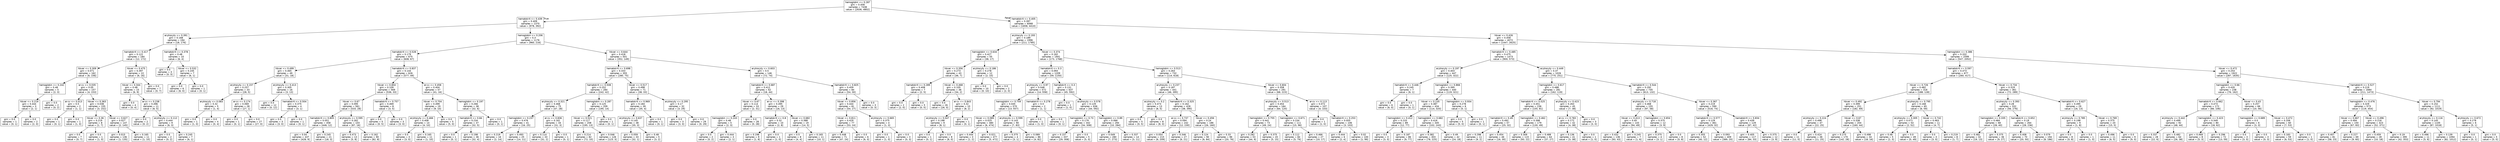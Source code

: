 digraph Tree {
node [shape=box, fontname="helvetica"] ;
edge [fontname="helvetica"] ;
0 [label="hemoglobin <= 0.287\ngini = 0.458\nsamples = 7438\nvalue = [2636, 4802]"] ;
1 [label="hematokrit <= 0.439\ngini = 0.409\nsamples = 1370\nvalue = [978, 392]"] ;
0 -> 1 [labeldistance=2.5, labelangle=45, headlabel="True"] ;
2 [label="erytrocyty <= 0.391\ngini = 0.168\nsamples = 194\nvalue = [18, 176]"] ;
1 -> 2 ;
3 [label="hematokrit <= 0.417\ngini = 0.122\nsamples = 184\nvalue = [12, 172]"] ;
2 -> 3 ;
4 [label="hbver <= 0.309\ngini = 0.071\nsamples = 162\nvalue = [6, 156]"] ;
3 -> 4 ;
5 [label="hemoglobin <= 0.242\ngini = 0.48\nsamples = 5\nvalue = [2, 3]"] ;
4 -> 5 ;
6 [label="hbver <= 0.219\ngini = 0.444\nsamples = 3\nvalue = [2, 1]"] ;
5 -> 6 ;
7 [label="gini = 0.0\nsamples = 1\nvalue = [0, 1]"] ;
6 -> 7 ;
8 [label="gini = 0.0\nsamples = 2\nvalue = [2, 0]"] ;
6 -> 8 ;
9 [label="gini = 0.0\nsamples = 2\nvalue = [0, 2]"] ;
5 -> 9 ;
10 [label="er-cv <= 0.035\ngini = 0.05\nsamples = 157\nvalue = [4, 153]"] ;
4 -> 10 ;
11 [label="er-cv <= 0.013\ngini = 0.5\nsamples = 2\nvalue = [1, 1]"] ;
10 -> 11 ;
12 [label="gini = 0.0\nsamples = 1\nvalue = [0, 1]"] ;
11 -> 12 ;
13 [label="gini = 0.0\nsamples = 1\nvalue = [1, 0]"] ;
11 -> 13 ;
14 [label="hbver <= 0.363\ngini = 0.038\nsamples = 155\nvalue = [3, 152]"] ;
10 -> 14 ;
15 [label="hbver <= 0.36\ngini = 0.219\nsamples = 8\nvalue = [1, 7]"] ;
14 -> 15 ;
16 [label="gini = 0.0\nsamples = 7\nvalue = [0, 7]"] ;
15 -> 16 ;
17 [label="gini = 0.0\nsamples = 1\nvalue = [1, 0]"] ;
15 -> 17 ;
18 [label="hbver <= 0.627\ngini = 0.027\nsamples = 147\nvalue = [2, 145]"] ;
14 -> 18 ;
19 [label="gini = 0.015\nsamples = 136\nvalue = [1, 135]"] ;
18 -> 19 ;
20 [label="gini = 0.165\nsamples = 11\nvalue = [1, 10]"] ;
18 -> 20 ;
21 [label="hbver <= 0.475\ngini = 0.397\nsamples = 22\nvalue = [6, 16]"] ;
3 -> 21 ;
22 [label="hbver <= 0.344\ngini = 0.48\nsamples = 15\nvalue = [6, 9]"] ;
21 -> 22 ;
23 [label="gini = 0.0\nsamples = 4\nvalue = [0, 4]"] ;
22 -> 23 ;
24 [label="er-cv <= 0.238\ngini = 0.496\nsamples = 11\nvalue = [6, 5]"] ;
22 -> 24 ;
25 [label="gini = 0.0\nsamples = 2\nvalue = [0, 2]"] ;
24 -> 25 ;
26 [label="erytrocyty <= 0.112\ngini = 0.444\nsamples = 9\nvalue = [6, 3]"] ;
24 -> 26 ;
27 [label="gini = 0.0\nsamples = 2\nvalue = [0, 2]"] ;
26 -> 27 ;
28 [label="gini = 0.245\nsamples = 7\nvalue = [6, 1]"] ;
26 -> 28 ;
29 [label="gini = 0.0\nsamples = 7\nvalue = [0, 7]"] ;
21 -> 29 ;
30 [label="hematokrit <= 0.378\ngini = 0.48\nsamples = 10\nvalue = [6, 4]"] ;
2 -> 30 ;
31 [label="gini = 0.0\nsamples = 3\nvalue = [0, 3]"] ;
30 -> 31 ;
32 [label="hbver <= 0.532\ngini = 0.245\nsamples = 7\nvalue = [6, 1]"] ;
30 -> 32 ;
33 [label="gini = 0.0\nsamples = 6\nvalue = [6, 0]"] ;
32 -> 33 ;
34 [label="gini = 0.0\nsamples = 1\nvalue = [0, 1]"] ;
32 -> 34 ;
35 [label="hemoglobin <= 0.206\ngini = 0.3\nsamples = 1176\nvalue = [960, 216]"] ;
1 -> 35 ;
36 [label="hematokrit <= 0.528\ngini = 0.179\nsamples = 675\nvalue = [608, 67]"] ;
35 -> 36 ;
37 [label="hbver <= 0.499\ngini = 0.465\nsamples = 49\nvalue = [31, 18]"] ;
36 -> 37 ;
38 [label="erytrocyty <= 0.157\ngini = 0.257\nsamples = 33\nvalue = [28, 5]"] ;
37 -> 38 ;
39 [label="erytrocyty <= 0.083\ngini = 0.32\nsamples = 5\nvalue = [1, 4]"] ;
38 -> 39 ;
40 [label="gini = 0.0\nsamples = 1\nvalue = [1, 0]"] ;
39 -> 40 ;
41 [label="gini = 0.0\nsamples = 4\nvalue = [0, 4]"] ;
39 -> 41 ;
42 [label="er-cv <= 0.174\ngini = 0.069\nsamples = 28\nvalue = [27, 1]"] ;
38 -> 42 ;
43 [label="gini = 0.0\nsamples = 1\nvalue = [0, 1]"] ;
42 -> 43 ;
44 [label="gini = 0.0\nsamples = 27\nvalue = [27, 0]"] ;
42 -> 44 ;
45 [label="erytrocyty <= 0.413\ngini = 0.305\nsamples = 16\nvalue = [3, 13]"] ;
37 -> 45 ;
46 [label="gini = 0.0\nsamples = 12\nvalue = [0, 12]"] ;
45 -> 46 ;
47 [label="hematokrit <= 0.504\ngini = 0.375\nsamples = 4\nvalue = [3, 1]"] ;
45 -> 47 ;
48 [label="gini = 0.0\nsamples = 3\nvalue = [3, 0]"] ;
47 -> 48 ;
49 [label="gini = 0.0\nsamples = 1\nvalue = [0, 1]"] ;
47 -> 49 ;
50 [label="hematokrit <= 0.837\ngini = 0.144\nsamples = 626\nvalue = [577, 49]"] ;
36 -> 50 ;
51 [label="hbver <= 0.804\ngini = 0.109\nsamples = 569\nvalue = [536, 33]"] ;
50 -> 51 ;
52 [label="hbver <= 0.67\ngini = 0.095\nsamples = 561\nvalue = [533, 28]"] ;
51 -> 52 ;
53 [label="hematokrit <= 0.805\ngini = 0.051\nsamples = 458\nvalue = [446, 12]"] ;
52 -> 53 ;
54 [label="gini = 0.04\nsamples = 437\nvalue = [428, 9]"] ;
53 -> 54 ;
55 [label="gini = 0.245\nsamples = 21\nvalue = [18, 3]"] ;
53 -> 55 ;
56 [label="erytrocyty <= 0.595\ngini = 0.262\nsamples = 103\nvalue = [87, 16]"] ;
52 -> 56 ;
57 [label="gini = 0.473\nsamples = 13\nvalue = [5, 8]"] ;
56 -> 57 ;
58 [label="gini = 0.162\nsamples = 90\nvalue = [82, 8]"] ;
56 -> 58 ;
59 [label="hematokrit <= 0.757\ngini = 0.469\nsamples = 8\nvalue = [3, 5]"] ;
51 -> 59 ;
60 [label="gini = 0.0\nsamples = 5\nvalue = [0, 5]"] ;
59 -> 60 ;
61 [label="gini = 0.0\nsamples = 3\nvalue = [3, 0]"] ;
59 -> 61 ;
62 [label="er-cv <= 0.458\ngini = 0.404\nsamples = 57\nvalue = [41, 16]"] ;
50 -> 62 ;
63 [label="hbver <= 0.704\ngini = 0.499\nsamples = 19\nvalue = [9, 10]"] ;
62 -> 63 ;
64 [label="erytrocyty <= 0.466\ngini = 0.408\nsamples = 14\nvalue = [4, 10]"] ;
63 -> 64 ;
65 [label="gini = 0.0\nsamples = 3\nvalue = [3, 0]"] ;
64 -> 65 ;
66 [label="gini = 0.165\nsamples = 11\nvalue = [1, 10]"] ;
64 -> 66 ;
67 [label="gini = 0.0\nsamples = 5\nvalue = [5, 0]"] ;
63 -> 67 ;
68 [label="hemoglobin <= 0.197\ngini = 0.266\nsamples = 38\nvalue = [32, 6]"] ;
62 -> 68 ;
69 [label="hematokrit <= 0.84\ngini = 0.234\nsamples = 37\nvalue = [32, 5]"] ;
68 -> 69 ;
70 [label="gini = 0.0\nsamples = 1\nvalue = [0, 1]"] ;
69 -> 70 ;
71 [label="gini = 0.198\nsamples = 36\nvalue = [32, 4]"] ;
69 -> 71 ;
72 [label="gini = 0.0\nsamples = 1\nvalue = [0, 1]"] ;
68 -> 72 ;
73 [label="hbver <= 0.644\ngini = 0.418\nsamples = 501\nvalue = [352, 149]"] ;
35 -> 73 ;
74 [label="hematokrit <= 0.698\ngini = 0.333\nsamples = 355\nvalue = [280, 75]"] ;
73 -> 74 ;
75 [label="hematokrit <= 0.508\ngini = 0.252\nsamples = 284\nvalue = [242, 42]"] ;
74 -> 75 ;
76 [label="erytrocyty <= 0.321\ngini = 0.468\nsamples = 75\nvalue = [47, 28]"] ;
75 -> 76 ;
77 [label="hemoglobin <= 0.237\ngini = 0.476\nsamples = 41\nvalue = [16, 25]"] ;
76 -> 77 ;
78 [label="gini = 0.219\nsamples = 16\nvalue = [2, 14]"] ;
77 -> 78 ;
79 [label="gini = 0.493\nsamples = 25\nvalue = [14, 11]"] ;
77 -> 79 ;
80 [label="er-cv <= 0.836\ngini = 0.161\nsamples = 34\nvalue = [31, 3]"] ;
76 -> 80 ;
81 [label="gini = 0.114\nsamples = 33\nvalue = [31, 2]"] ;
80 -> 81 ;
82 [label="gini = 0.0\nsamples = 1\nvalue = [0, 1]"] ;
80 -> 82 ;
83 [label="hemoglobin <= 0.287\ngini = 0.125\nsamples = 209\nvalue = [195, 14]"] ;
75 -> 83 ;
84 [label="hbver <= 0.521\ngini = 0.117\nsamples = 208\nvalue = [195, 13]"] ;
83 -> 84 ;
85 [label="gini = 0.214\nsamples = 82\nvalue = [72, 10]"] ;
84 -> 85 ;
86 [label="gini = 0.046\nsamples = 126\nvalue = [123, 3]"] ;
84 -> 86 ;
87 [label="gini = 0.0\nsamples = 1\nvalue = [0, 1]"] ;
83 -> 87 ;
88 [label="hbver <= 0.517\ngini = 0.498\nsamples = 71\nvalue = [38, 33]"] ;
74 -> 88 ;
89 [label="hematokrit <= 0.969\ngini = 0.184\nsamples = 39\nvalue = [35, 4]"] ;
88 -> 89 ;
90 [label="erytrocyty <= 0.637\ngini = 0.145\nsamples = 38\nvalue = [35, 3]"] ;
89 -> 90 ;
91 [label="gini = 0.059\nsamples = 33\nvalue = [32, 1]"] ;
90 -> 91 ;
92 [label="gini = 0.48\nsamples = 5\nvalue = [3, 2]"] ;
90 -> 92 ;
93 [label="gini = 0.0\nsamples = 1\nvalue = [0, 1]"] ;
89 -> 93 ;
94 [label="erytrocyty <= 0.295\ngini = 0.17\nsamples = 32\nvalue = [3, 29]"] ;
88 -> 94 ;
95 [label="gini = 0.0\nsamples = 3\nvalue = [3, 0]"] ;
94 -> 95 ;
96 [label="gini = 0.0\nsamples = 29\nvalue = [0, 29]"] ;
94 -> 96 ;
97 [label="erytrocyty <= 0.603\ngini = 0.5\nsamples = 146\nvalue = [72, 74]"] ;
73 -> 97 ;
98 [label="hematokrit <= 0.687\ngini = 0.412\nsamples = 62\nvalue = [18, 44]"] ;
97 -> 98 ;
99 [label="hbver <= 0.67\ngini = 0.114\nsamples = 33\nvalue = [2, 31]"] ;
98 -> 99 ;
100 [label="hemoglobin <= 0.243\ngini = 0.48\nsamples = 5\nvalue = [2, 3]"] ;
99 -> 100 ;
101 [label="gini = 0.0\nsamples = 2\nvalue = [0, 2]"] ;
100 -> 101 ;
102 [label="gini = 0.444\nsamples = 3\nvalue = [2, 1]"] ;
100 -> 102 ;
103 [label="gini = 0.0\nsamples = 28\nvalue = [0, 28]"] ;
99 -> 103 ;
104 [label="er-cv <= 0.398\ngini = 0.495\nsamples = 29\nvalue = [16, 13]"] ;
98 -> 104 ;
105 [label="hematokrit <= 0.8\ngini = 0.32\nsamples = 10\nvalue = [2, 8]"] ;
104 -> 105 ;
106 [label="gini = 0.198\nsamples = 9\nvalue = [1, 8]"] ;
105 -> 106 ;
107 [label="gini = 0.0\nsamples = 1\nvalue = [1, 0]"] ;
105 -> 107 ;
108 [label="hbver <= 0.682\ngini = 0.388\nsamples = 19\nvalue = [14, 5]"] ;
104 -> 108 ;
109 [label="gini = 0.5\nsamples = 8\nvalue = [4, 4]"] ;
108 -> 109 ;
110 [label="gini = 0.165\nsamples = 11\nvalue = [10, 1]"] ;
108 -> 110 ;
111 [label="hematokrit <= 0.825\ngini = 0.459\nsamples = 84\nvalue = [54, 30]"] ;
97 -> 111 ;
112 [label="hbver <= 0.856\ngini = 0.444\nsamples = 81\nvalue = [54, 27]"] ;
111 -> 112 ;
113 [label="hbver <= 0.811\ngini = 0.429\nsamples = 77\nvalue = [53, 24]"] ;
112 -> 113 ;
114 [label="gini = 0.448\nsamples = 71\nvalue = [47, 24]"] ;
113 -> 114 ;
115 [label="gini = 0.0\nsamples = 6\nvalue = [6, 0]"] ;
113 -> 115 ;
116 [label="erytrocyty <= 0.665\ngini = 0.375\nsamples = 4\nvalue = [1, 3]"] ;
112 -> 116 ;
117 [label="gini = 0.0\nsamples = 1\nvalue = [1, 0]"] ;
116 -> 117 ;
118 [label="gini = 0.0\nsamples = 3\nvalue = [0, 3]"] ;
116 -> 118 ;
119 [label="gini = 0.0\nsamples = 3\nvalue = [0, 3]"] ;
111 -> 119 ;
120 [label="hematokrit <= 0.405\ngini = 0.397\nsamples = 6068\nvalue = [1658, 4410]"] ;
0 -> 120 [labeldistance=2.5, labelangle=-45, headlabel="False"] ;
121 [label="erytrocyty <= 0.193\ngini = 0.189\nsamples = 1996\nvalue = [211, 1785]"] ;
120 -> 121 ;
122 [label="hemoglobin <= 0.634\ngini = 0.427\nsamples = 55\nvalue = [38, 17]"] ;
121 -> 122 ;
123 [label="hbver <= 0.356\ngini = 0.273\nsamples = 43\nvalue = [36, 7]"] ;
122 -> 123 ;
124 [label="hematokrit <= 0.289\ngini = 0.408\nsamples = 7\nvalue = [2, 5]"] ;
123 -> 124 ;
125 [label="gini = 0.0\nsamples = 2\nvalue = [2, 0]"] ;
124 -> 125 ;
126 [label="gini = 0.0\nsamples = 5\nvalue = [0, 5]"] ;
124 -> 126 ;
127 [label="hbver <= 0.468\ngini = 0.105\nsamples = 36\nvalue = [34, 2]"] ;
123 -> 127 ;
128 [label="gini = 0.0\nsamples = 26\nvalue = [26, 0]"] ;
127 -> 128 ;
129 [label="er-cv <= 0.843\ngini = 0.32\nsamples = 10\nvalue = [8, 2]"] ;
127 -> 129 ;
130 [label="erytrocyty <= 0.047\ngini = 0.198\nsamples = 9\nvalue = [8, 1]"] ;
129 -> 130 ;
131 [label="gini = 0.0\nsamples = 1\nvalue = [0, 1]"] ;
130 -> 131 ;
132 [label="gini = 0.0\nsamples = 8\nvalue = [8, 0]"] ;
130 -> 132 ;
133 [label="gini = 0.0\nsamples = 1\nvalue = [0, 1]"] ;
129 -> 133 ;
134 [label="erytrocyty <= 0.186\ngini = 0.278\nsamples = 12\nvalue = [2, 10]"] ;
122 -> 134 ;
135 [label="gini = 0.0\nsamples = 10\nvalue = [0, 10]"] ;
134 -> 135 ;
136 [label="gini = 0.0\nsamples = 2\nvalue = [2, 0]"] ;
134 -> 136 ;
137 [label="hbver <= 0.374\ngini = 0.162\nsamples = 1941\nvalue = [173, 1768]"] ;
121 -> 137 ;
138 [label="hematokrit <= 0.3\ngini = 0.093\nsamples = 1209\nvalue = [59, 1150]"] ;
137 -> 138 ;
139 [label="erytrocyty <= 0.97\ngini = 0.048\nsamples = 572\nvalue = [14, 558]"] ;
138 -> 139 ;
140 [label="hemoglobin <= 0.759\ngini = 0.045\nsamples = 570\nvalue = [13, 557]"] ;
139 -> 140 ;
141 [label="hbver <= 0.089\ngini = 0.025\nsamples = 480\nvalue = [6, 474]"] ;
140 -> 141 ;
142 [label="gini = 0.444\nsamples = 3\nvalue = [1, 2]"] ;
141 -> 142 ;
143 [label="gini = 0.021\nsamples = 477\nvalue = [5, 472]"] ;
141 -> 143 ;
144 [label="erytrocyty <= 0.599\ngini = 0.143\nsamples = 90\nvalue = [7, 83]"] ;
140 -> 144 ;
145 [label="gini = 0.375\nsamples = 4\nvalue = [3, 1]"] ;
144 -> 145 ;
146 [label="gini = 0.089\nsamples = 86\nvalue = [4, 82]"] ;
144 -> 146 ;
147 [label="hematokrit <= 0.278\ngini = 0.5\nsamples = 2\nvalue = [1, 1]"] ;
139 -> 147 ;
148 [label="gini = 0.0\nsamples = 1\nvalue = [1, 0]"] ;
147 -> 148 ;
149 [label="gini = 0.0\nsamples = 1\nvalue = [0, 1]"] ;
147 -> 149 ;
150 [label="hematokrit <= 0.3\ngini = 0.131\nsamples = 637\nvalue = [45, 592]"] ;
138 -> 150 ;
151 [label="gini = 0.0\nsamples = 1\nvalue = [1, 0]"] ;
150 -> 151 ;
152 [label="erytrocyty <= 0.578\ngini = 0.129\nsamples = 636\nvalue = [44, 592]"] ;
150 -> 152 ;
153 [label="hemoglobin <= 0.73\ngini = 0.179\nsamples = 342\nvalue = [34, 308]"] ;
152 -> 153 ;
154 [label="gini = 0.157\nsamples = 337\nvalue = [29, 308]"] ;
153 -> 154 ;
155 [label="gini = 0.0\nsamples = 5\nvalue = [5, 0]"] ;
153 -> 155 ;
156 [label="hemoglobin <= 0.89\ngini = 0.066\nsamples = 294\nvalue = [10, 284]"] ;
152 -> 156 ;
157 [label="gini = 0.049\nsamples = 280\nvalue = [7, 273]"] ;
156 -> 157 ;
158 [label="gini = 0.337\nsamples = 14\nvalue = [3, 11]"] ;
156 -> 158 ;
159 [label="hemoglobin <= 0.513\ngini = 0.263\nsamples = 732\nvalue = [114, 618]"] ;
137 -> 159 ;
160 [label="erytrocyty <= 0.237\ngini = 0.187\nsamples = 441\nvalue = [46, 395]"] ;
159 -> 160 ;
161 [label="erytrocyty <= 0.2\ngini = 0.473\nsamples = 13\nvalue = [8, 5]"] ;
160 -> 161 ;
162 [label="gini = 0.0\nsamples = 5\nvalue = [0, 5]"] ;
161 -> 162 ;
163 [label="gini = 0.0\nsamples = 8\nvalue = [8, 0]"] ;
161 -> 163 ;
164 [label="hematokrit <= 0.325\ngini = 0.162\nsamples = 428\nvalue = [38, 390]"] ;
160 -> 164 ;
165 [label="er-cv <= 0.737\ngini = 0.094\nsamples = 242\nvalue = [12, 230]"] ;
164 -> 165 ;
166 [label="gini = 0.054\nsamples = 215\nvalue = [6, 209]"] ;
165 -> 166 ;
167 [label="gini = 0.346\nsamples = 27\nvalue = [6, 21]"] ;
165 -> 167 ;
168 [label="hbver <= 0.456\ngini = 0.24\nsamples = 186\nvalue = [26, 160]"] ;
164 -> 168 ;
169 [label="gini = 0.124\nsamples = 90\nvalue = [6, 84]"] ;
168 -> 169 ;
170 [label="gini = 0.33\nsamples = 96\nvalue = [20, 76]"] ;
168 -> 170 ;
171 [label="hbver <= 0.604\ngini = 0.358\nsamples = 291\nvalue = [68, 223]"] ;
159 -> 171 ;
172 [label="erytrocyty <= 0.513\ngini = 0.454\nsamples = 184\nvalue = [64, 120]"] ;
171 -> 172 ;
173 [label="hemoglobin <= 0.755\ngini = 0.441\nsamples = 73\nvalue = [49, 24]"] ;
172 -> 173 ;
174 [label="gini = 0.282\nsamples = 53\nvalue = [44, 9]"] ;
173 -> 174 ;
175 [label="gini = 0.375\nsamples = 20\nvalue = [5, 15]"] ;
173 -> 175 ;
176 [label="hemoglobin <= 0.671\ngini = 0.234\nsamples = 111\nvalue = [15, 96]"] ;
172 -> 176 ;
177 [label="gini = 0.112\nsamples = 84\nvalue = [5, 79]"] ;
176 -> 177 ;
178 [label="gini = 0.466\nsamples = 27\nvalue = [10, 17]"] ;
176 -> 178 ;
179 [label="er-cv <= 0.113\ngini = 0.072\nsamples = 107\nvalue = [4, 103]"] ;
171 -> 179 ;
180 [label="gini = 0.0\nsamples = 1\nvalue = [1, 0]"] ;
179 -> 180 ;
181 [label="hematokrit <= 0.253\ngini = 0.055\nsamples = 106\nvalue = [3, 103]"] ;
179 -> 181 ;
182 [label="gini = 0.444\nsamples = 6\nvalue = [2, 4]"] ;
181 -> 182 ;
183 [label="gini = 0.02\nsamples = 100\nvalue = [1, 99]"] ;
181 -> 183 ;
184 [label="hbver <= 0.426\ngini = 0.458\nsamples = 4072\nvalue = [1447, 2625]"] ;
120 -> 184 ;
185 [label="hematokrit <= 0.485\ngini = 0.475\nsamples = 1473\nvalue = [900, 573]"] ;
184 -> 185 ;
186 [label="erytrocyty <= 0.197\ngini = 0.403\nsamples = 447\nvalue = [125, 322]"] ;
185 -> 186 ;
187 [label="hematokrit <= 0.446\ngini = 0.245\nsamples = 7\nvalue = [6, 1]"] ;
186 -> 187 ;
188 [label="gini = 0.0\nsamples = 6\nvalue = [6, 0]"] ;
187 -> 188 ;
189 [label="gini = 0.0\nsamples = 1\nvalue = [0, 1]"] ;
187 -> 189 ;
190 [label="hemoglobin <= 0.866\ngini = 0.395\nsamples = 440\nvalue = [119, 321]"] ;
186 -> 190 ;
191 [label="hbver <= 0.235\ngini = 0.387\nsamples = 434\nvalue = [114, 320]"] ;
190 -> 191 ;
192 [label="hemoglobin <= 0.412\ngini = 0.233\nsamples = 89\nvalue = [12, 77]"] ;
191 -> 192 ;
193 [label="gini = 0.0\nsamples = 3\nvalue = [3, 0]"] ;
192 -> 193 ;
194 [label="gini = 0.187\nsamples = 86\nvalue = [9, 77]"] ;
192 -> 194 ;
195 [label="hemoglobin <= 0.682\ngini = 0.416\nsamples = 345\nvalue = [102, 243]"] ;
191 -> 195 ;
196 [label="gini = 0.382\nsamples = 303\nvalue = [78, 225]"] ;
195 -> 196 ;
197 [label="gini = 0.49\nsamples = 42\nvalue = [24, 18]"] ;
195 -> 197 ;
198 [label="hemoglobin <= 0.934\ngini = 0.278\nsamples = 6\nvalue = [5, 1]"] ;
190 -> 198 ;
199 [label="gini = 0.0\nsamples = 5\nvalue = [5, 0]"] ;
198 -> 199 ;
200 [label="gini = 0.0\nsamples = 1\nvalue = [0, 1]"] ;
198 -> 200 ;
201 [label="erytrocyty <= 0.449\ngini = 0.37\nsamples = 1026\nvalue = [775, 251]"] ;
185 -> 201 ;
202 [label="hemoglobin <= 0.617\ngini = 0.488\nsamples = 281\nvalue = [162, 119]"] ;
201 -> 202 ;
203 [label="hematokrit <= 0.525\ngini = 0.451\nsamples = 236\nvalue = [155, 81]"] ;
202 -> 203 ;
204 [label="hematokrit <= 0.49\ngini = 0.492\nsamples = 57\nvalue = [25, 32]"] ;
203 -> 204 ;
205 [label="gini = 0.298\nsamples = 11\nvalue = [9, 2]"] ;
204 -> 205 ;
206 [label="gini = 0.454\nsamples = 46\nvalue = [16, 30]"] ;
204 -> 206 ;
207 [label="hemoglobin <= 0.462\ngini = 0.398\nsamples = 179\nvalue = [130, 49]"] ;
203 -> 207 ;
208 [label="gini = 0.309\nsamples = 115\nvalue = [93, 22]"] ;
207 -> 208 ;
209 [label="gini = 0.488\nsamples = 64\nvalue = [37, 27]"] ;
207 -> 209 ;
210 [label="erytrocyty <= 0.423\ngini = 0.263\nsamples = 45\nvalue = [7, 38]"] ;
202 -> 210 ;
211 [label="er-cv <= 0.783\ngini = 0.172\nsamples = 42\nvalue = [4, 38]"] ;
210 -> 211 ;
212 [label="gini = 0.136\nsamples = 41\nvalue = [3, 38]"] ;
211 -> 212 ;
213 [label="gini = 0.0\nsamples = 1\nvalue = [1, 0]"] ;
211 -> 213 ;
214 [label="gini = 0.0\nsamples = 3\nvalue = [3, 0]"] ;
210 -> 214 ;
215 [label="hematokrit <= 0.544\ngini = 0.292\nsamples = 745\nvalue = [613, 132]"] ;
201 -> 215 ;
216 [label="erytrocyty <= 0.718\ngini = 0.468\nsamples = 155\nvalue = [97, 58]"] ;
215 -> 216 ;
217 [label="hbver <= 0.413\ngini = 0.45\nsamples = 143\nvalue = [94, 49]"] ;
216 -> 217 ;
218 [label="gini = 0.432\nsamples = 136\nvalue = [93, 43]"] ;
217 -> 218 ;
219 [label="gini = 0.245\nsamples = 7\nvalue = [1, 6]"] ;
217 -> 219 ;
220 [label="hemoglobin <= 0.654\ngini = 0.375\nsamples = 12\nvalue = [3, 9]"] ;
216 -> 220 ;
221 [label="gini = 0.375\nsamples = 4\nvalue = [3, 1]"] ;
220 -> 221 ;
222 [label="gini = 0.0\nsamples = 8\nvalue = [0, 8]"] ;
220 -> 222 ;
223 [label="hbver <= 0.367\ngini = 0.219\nsamples = 590\nvalue = [516, 74]"] ;
215 -> 223 ;
224 [label="hematokrit <= 0.577\ngini = 0.129\nsamples = 461\nvalue = [429, 32]"] ;
223 -> 224 ;
225 [label="gini = 0.355\nsamples = 52\nvalue = [40, 12]"] ;
224 -> 225 ;
226 [label="gini = 0.093\nsamples = 409\nvalue = [389, 20]"] ;
224 -> 226 ;
227 [label="hematokrit <= 0.834\ngini = 0.439\nsamples = 129\nvalue = [87, 42]"] ;
223 -> 227 ;
228 [label="gini = 0.405\nsamples = 117\nvalue = [84, 33]"] ;
227 -> 228 ;
229 [label="gini = 0.375\nsamples = 12\nvalue = [3, 9]"] ;
227 -> 229 ;
230 [label="hemoglobin <= 0.386\ngini = 0.332\nsamples = 2599\nvalue = [547, 2052]"] ;
184 -> 230 ;
231 [label="hematokrit <= 0.597\ngini = 0.473\nsamples = 677\nvalue = [260, 417]"] ;
230 -> 231 ;
232 [label="hbver <= 0.726\ngini = 0.482\nsamples = 316\nvalue = [188, 128]"] ;
231 -> 232 ;
233 [label="hbver <= 0.492\ngini = 0.399\nsamples = 251\nvalue = [182, 69]"] ;
232 -> 233 ;
234 [label="erytrocyty <= 0.224\ngini = 0.498\nsamples = 47\nvalue = [22, 25]"] ;
233 -> 234 ;
235 [label="gini = 0.0\nsamples = 11\nvalue = [11, 0]"] ;
234 -> 235 ;
236 [label="gini = 0.424\nsamples = 36\nvalue = [11, 25]"] ;
234 -> 236 ;
237 [label="hbver <= 0.67\ngini = 0.338\nsamples = 204\nvalue = [160, 44]"] ;
233 -> 237 ;
238 [label="gini = 0.275\nsamples = 170\nvalue = [142, 28]"] ;
237 -> 238 ;
239 [label="gini = 0.498\nsamples = 34\nvalue = [18, 16]"] ;
237 -> 239 ;
240 [label="erytrocyty <= 0.795\ngini = 0.168\nsamples = 65\nvalue = [6, 59]"] ;
232 -> 240 ;
241 [label="erytrocyty <= 0.305\ngini = 0.071\nsamples = 54\nvalue = [2, 52]"] ;
240 -> 241 ;
242 [label="gini = 0.48\nsamples = 5\nvalue = [2, 3]"] ;
241 -> 242 ;
243 [label="gini = 0.0\nsamples = 49\nvalue = [0, 49]"] ;
241 -> 243 ;
244 [label="hbver <= 0.742\ngini = 0.463\nsamples = 11\nvalue = [4, 7]"] ;
240 -> 244 ;
245 [label="gini = 0.0\nsamples = 3\nvalue = [3, 0]"] ;
244 -> 245 ;
246 [label="gini = 0.219\nsamples = 8\nvalue = [1, 7]"] ;
244 -> 246 ;
247 [label="hbver <= 0.734\ngini = 0.319\nsamples = 361\nvalue = [72, 289]"] ;
231 -> 247 ;
248 [label="erytrocyty <= 0.393\ngini = 0.28\nsamples = 332\nvalue = [56, 276]"] ;
247 -> 248 ;
249 [label="hemoglobin <= 0.335\ngini = 0.484\nsamples = 68\nvalue = [28, 40]"] ;
248 -> 249 ;
250 [label="gini = 0.482\nsamples = 32\nvalue = [19, 13]"] ;
249 -> 250 ;
251 [label="gini = 0.375\nsamples = 36\nvalue = [9, 27]"] ;
249 -> 251 ;
252 [label="hematokrit <= 0.652\ngini = 0.19\nsamples = 264\nvalue = [28, 236]"] ;
248 -> 252 ;
253 [label="gini = 0.408\nsamples = 70\nvalue = [20, 50]"] ;
252 -> 253 ;
254 [label="gini = 0.079\nsamples = 194\nvalue = [8, 186]"] ;
252 -> 254 ;
255 [label="hematokrit <= 0.627\ngini = 0.495\nsamples = 29\nvalue = [16, 13]"] ;
247 -> 255 ;
256 [label="erytrocyty <= 0.785\ngini = 0.198\nsamples = 9\nvalue = [1, 8]"] ;
255 -> 256 ;
257 [label="gini = 0.0\nsamples = 8\nvalue = [0, 8]"] ;
256 -> 257 ;
258 [label="gini = 0.0\nsamples = 1\nvalue = [1, 0]"] ;
256 -> 258 ;
259 [label="hbver <= 0.769\ngini = 0.375\nsamples = 20\nvalue = [15, 5]"] ;
255 -> 259 ;
260 [label="gini = 0.496\nsamples = 11\nvalue = [6, 5]"] ;
259 -> 260 ;
261 [label="gini = 0.0\nsamples = 9\nvalue = [9, 0]"] ;
259 -> 261 ;
262 [label="hbver <= 0.472\ngini = 0.254\nsamples = 1922\nvalue = [287, 1635]"] ;
230 -> 262 ;
263 [label="hemoglobin <= 0.66\ngini = 0.435\nsamples = 238\nvalue = [76, 162]"] ;
262 -> 263 ;
264 [label="hematokrit <= 0.662\ngini = 0.473\nsamples = 172\nvalue = [66, 106]"] ;
263 -> 264 ;
265 [label="erytrocyty <= 0.442\ngini = 0.499\nsamples = 92\nvalue = [48, 44]"] ;
264 -> 265 ;
266 [label="gini = 0.337\nsamples = 28\nvalue = [22, 6]"] ;
265 -> 266 ;
267 [label="gini = 0.482\nsamples = 64\nvalue = [26, 38]"] ;
265 -> 267 ;
268 [label="hemoglobin <= 0.423\ngini = 0.349\nsamples = 80\nvalue = [18, 62]"] ;
264 -> 268 ;
269 [label="gini = 0.469\nsamples = 8\nvalue = [5, 3]"] ;
268 -> 269 ;
270 [label="gini = 0.296\nsamples = 72\nvalue = [13, 59]"] ;
268 -> 270 ;
271 [label="hbver <= 0.43\ngini = 0.257\nsamples = 66\nvalue = [10, 56]"] ;
263 -> 271 ;
272 [label="hemoglobin <= 0.689\ngini = 0.5\nsamples = 6\nvalue = [3, 3]"] ;
271 -> 272 ;
273 [label="gini = 0.0\nsamples = 3\nvalue = [3, 0]"] ;
272 -> 273 ;
274 [label="gini = 0.0\nsamples = 3\nvalue = [0, 3]"] ;
272 -> 274 ;
275 [label="hbver <= 0.472\ngini = 0.206\nsamples = 60\nvalue = [7, 53]"] ;
271 -> 275 ;
276 [label="gini = 0.183\nsamples = 59\nvalue = [6, 53]"] ;
275 -> 276 ;
277 [label="gini = 0.0\nsamples = 1\nvalue = [1, 0]"] ;
275 -> 277 ;
278 [label="hematokrit <= 0.527\ngini = 0.219\nsamples = 1684\nvalue = [211, 1473]"] ;
262 -> 278 ;
279 [label="hemoglobin <= 0.476\ngini = 0.329\nsamples = 573\nvalue = [119, 454]"] ;
278 -> 279 ;
280 [label="hbver <= 0.667\ngini = 0.494\nsamples = 150\nvalue = [67, 83]"] ;
279 -> 280 ;
281 [label="gini = 0.407\nsamples = 81\nvalue = [58, 23]"] ;
280 -> 281 ;
282 [label="gini = 0.227\nsamples = 69\nvalue = [9, 60]"] ;
280 -> 282 ;
283 [label="hbver <= 0.496\ngini = 0.216\nsamples = 423\nvalue = [52, 371]"] ;
279 -> 283 ;
284 [label="gini = 0.459\nsamples = 28\nvalue = [10, 18]"] ;
283 -> 284 ;
285 [label="gini = 0.19\nsamples = 395\nvalue = [42, 353]"] ;
283 -> 285 ;
286 [label="hbver <= 0.794\ngini = 0.152\nsamples = 1111\nvalue = [92, 1019]"] ;
278 -> 286 ;
287 [label="erytrocyty <= 0.116\ngini = 0.145\nsamples = 1105\nvalue = [87, 1018]"] ;
286 -> 287 ;
288 [label="gini = 0.496\nsamples = 11\nvalue = [5, 6]"] ;
287 -> 288 ;
289 [label="gini = 0.139\nsamples = 1094\nvalue = [82, 1012]"] ;
287 -> 289 ;
290 [label="erytrocyty <= 0.672\ngini = 0.278\nsamples = 6\nvalue = [5, 1]"] ;
286 -> 290 ;
291 [label="gini = 0.0\nsamples = 1\nvalue = [0, 1]"] ;
290 -> 291 ;
292 [label="gini = 0.0\nsamples = 5\nvalue = [5, 0]"] ;
290 -> 292 ;
}